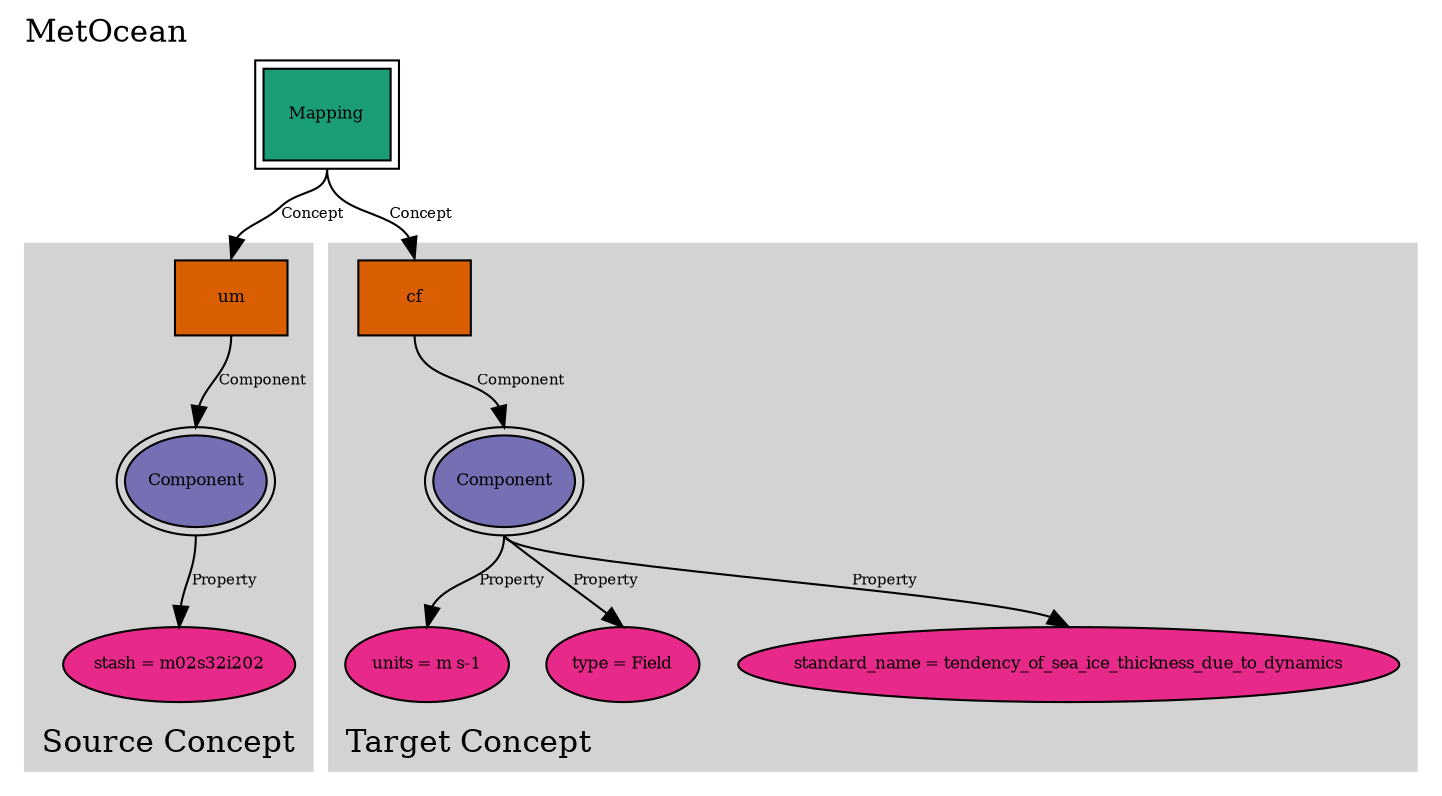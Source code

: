 digraph G {
	graph [bb="0,0,582,358",
		fontsize=15,
		label=MetOcean,
		labeljust=l,
		labelloc=t,
		lheight=0.24,
		lp="40,345.5",
		lwidth=0.89
	];
	node [label="\N"];
	subgraph cluster_Source {
		graph [bb="8,8,121,253",
			color=lightgrey,
			label="Source Concept",
			labelloc=b,
			lheight=0.24,
			lp="64.5,20.5",
			lwidth=1.35,
			style=filled
		];
		"\<http//www.metarelate.net/metOcean/mapping/test_m001_http//www.metarelate.net/metOcean/component/test_c007\>"		 [colorscheme=dark28,
			fillcolor=2,
			fontsize=8,
			height=0.5,
			label=um,
			pos="80,227",
			shape=box,
			style=filled,
			width=0.75];
		"\<http//www.metarelate.net/metOcean/component/test_c007_http//www.metarelate.net/metOcean/component/test_c002\>"		 [colorscheme=dark28,
			fillcolor=3,
			fontsize=8,
			height=0.61111,
			label=Component,
			peripheries=2,
			pos="71,143",
			style=filled,
			width=0.94532];
		"\<http//www.metarelate.net/metOcean/mapping/test_m001_http//www.metarelate.net/metOcean/component/test_c007\>":s -> "\<http//www.metarelate.net/metOcean/component/test_c007_http//www.metarelate.net/metOcean/component/test_c002\>":n		 [fontsize=7,
			label=Component,
			lp="94,187",
			pos="e,71,165 80,209 80,192.94 74.172,187.16 71.896,175.11"];
		"\<http//www.metarelate.net/metOcean/component/test_c002_http//www.metarelate.net/metOcean/property/test_p004\>"		 [colorscheme=dark28,
			fillcolor=4,
			fontsize=8,
			height=0.5,
			label="stash = m02s32i202",
			pos="68,59",
			style=filled,
			width=1.2335];
		"\<http//www.metarelate.net/metOcean/component/test_c007_http//www.metarelate.net/metOcean/component/test_c002\>":s -> "\<http//www.metarelate.net/metOcean/component/test_c002_http//www.metarelate.net/metOcean/property/test_p004\>":n		 [fontsize=7,
			label=Property,
			lp="82.5,99",
			pos="e,68,77 71,121 71,105.23 69.057,99.04 68.299,87.011"];
	}
	subgraph cluster_Target {
		graph [bb="129,8,574,253",
			color=lightgrey,
			label="Target Concept",
			labelloc=b,
			lheight=0.24,
			lp="184,20.5",
			lwidth=1.31,
			style=filled
		];
		"\<http//www.metarelate.net/metOcean/mapping/test_m001_http//www.metarelate.net/metOcean/component/test_c005\>"		 [colorscheme=dark28,
			fillcolor=2,
			fontsize=8,
			height=0.5,
			label=cf,
			pos="167,227",
			shape=box,
			style=filled,
			width=0.75];
		"\<http//www.metarelate.net/metOcean/component/test_c005_http//www.metarelate.net/metOcean/component/test_c001\>"		 [colorscheme=dark28,
			fillcolor=3,
			fontsize=8,
			height=0.61111,
			label=Component,
			peripheries=2,
			pos="194,143",
			style=filled,
			width=0.94532];
		"\<http//www.metarelate.net/metOcean/mapping/test_m001_http//www.metarelate.net/metOcean/component/test_c005\>":s -> "\<http//www.metarelate.net/metOcean/component/test_c005_http//www.metarelate.net/metOcean/component/test_c001\>":n		 [fontsize=7,
			label=Component,
			lp="203,187",
			pos="e,194,165 167,209 167,190 185.52,188.03 191.88,174.88"];
		"\<http//www.metarelate.net/metOcean/component/test_c001_http//www.metarelate.net/metOcean/property/test_p003\>"		 [colorscheme=dark28,
			fillcolor=4,
			fontsize=8,
			height=0.5,
			label="units = m s-1",
			pos="170,59",
			style=filled,
			width=0.92315];
		"\<http//www.metarelate.net/metOcean/component/test_c005_http//www.metarelate.net/metOcean/component/test_c001\>":s -> "\<http//www.metarelate.net/metOcean/component/test_c001_http//www.metarelate.net/metOcean/property/test_p003\>":n		 [fontsize=7,
			label=Property,
			lp="199.5,99",
			pos="e,170,77 194,121 194,102.73 177.85,99.814 172.05,87.062"];
		"\<http//www.metarelate.net/metOcean/component/test_c001_http//www.metarelate.net/metOcean/property/test_p002\>"		 [colorscheme=dark28,
			fillcolor=4,
			fontsize=8,
			height=0.5,
			label="type = Field",
			pos="253,59",
			style=filled,
			width=0.87173];
		"\<http//www.metarelate.net/metOcean/component/test_c005_http//www.metarelate.net/metOcean/component/test_c001\>":s -> "\<http//www.metarelate.net/metOcean/component/test_c001_http//www.metarelate.net/metOcean/property/test_p002\>":n		 [fontsize=7,
			label=Property,
			lp="241.5,99",
			pos="e,253,77 194,121 194,114.55 230.73,95.974 246.23,84.408"];
		"\<http//www.metarelate.net/metOcean/component/test_c001_http//www.metarelate.net/metOcean/property/test_p001"		 [colorscheme=dark28,
			fillcolor=4,
			fontsize=8,
			height=0.5,
			label="standard_name = tendency_of_sea_ice_thickness_due_to_dynamics",
			pos="434,59",
			style=filled,
			width=3.6472];
		"\<http//www.metarelate.net/metOcean/component/test_c005_http//www.metarelate.net/metOcean/component/test_c001\>":s -> "\<http//www.metarelate.net/metOcean/component/test_c001_http//www.metarelate.net/metOcean/property/test_p001":n		 [fontsize=7,
			label=Property,
			lp="375.5,99",
			pos="e,434,77 194,121 194,96.695 386.88,102.39 426.82,84.302"];
	}
	"\<http//www.metarelate.net/metOcean/mapping/test_m001\>"	 [colorscheme=dark28,
		fillcolor=1,
		fontsize=8,
		height=0.61111,
		label=Mapping,
		peripheries=2,
		pos="135,311",
		shape=box,
		style=filled,
		width=0.84722];
	"\<http//www.metarelate.net/metOcean/mapping/test_m001\>":s -> "\<http//www.metarelate.net/metOcean/mapping/test_m001_http//www.metarelate.net/metOcean/component/test_c007\>":n	 [fontsize=7,
		label=Concept,
		lp="127.5,267",
		pos="e,80,246 135,289 135,276.52 99.386,266.33 85.475,254.74"];
	"\<http//www.metarelate.net/metOcean/mapping/test_m001\>":s -> "\<http//www.metarelate.net/metOcean/mapping/test_m001_http//www.metarelate.net/metOcean/component/test_c005\>":n	 [fontsize=7,
		label=Concept,
		lp="170.5,267",
		pos="e,167,246 135,289 135,269.27 156.95,269.07 164.49,256.05"];
}
